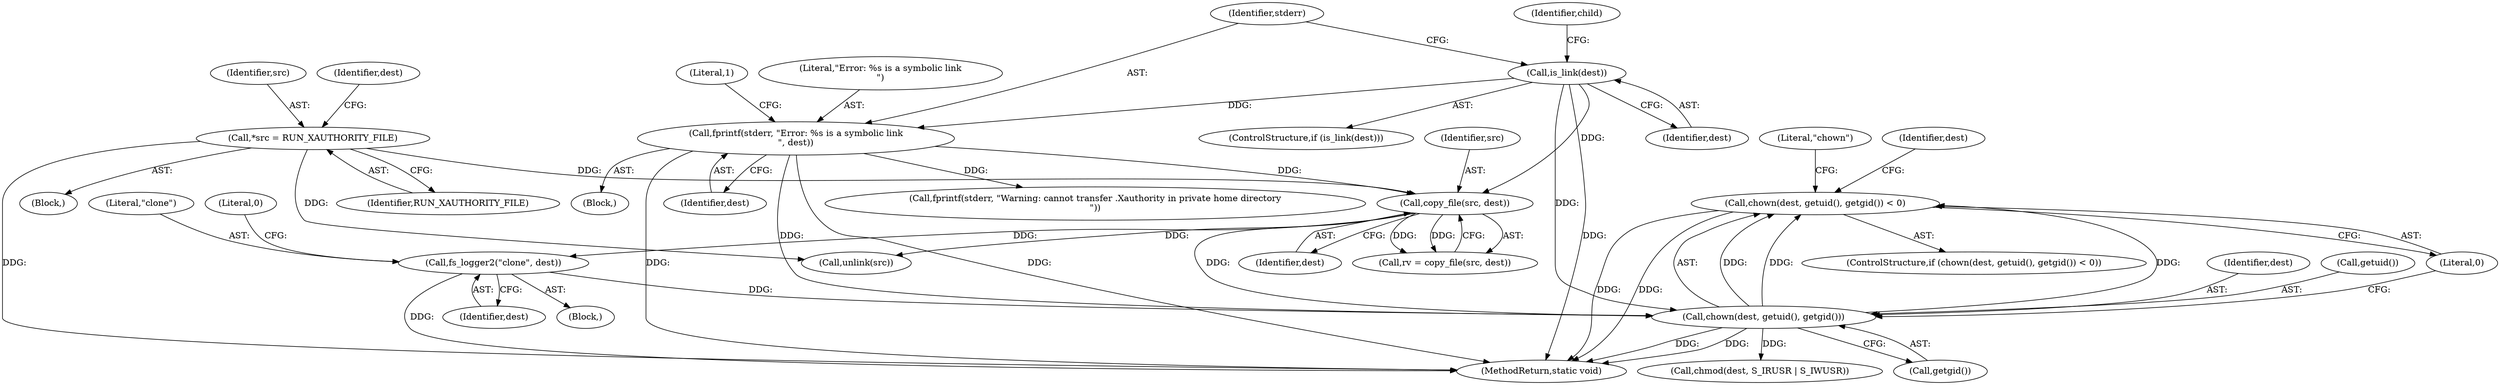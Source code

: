 digraph "0_firejail_903fd8a0789ca3cc3c21d84cd0282481515592ef_0@API" {
"1000171" [label="(Call,chown(dest, getuid(), getgid()) < 0)"];
"1000172" [label="(Call,chown(dest, getuid(), getgid()))"];
"1000122" [label="(Call,is_link(dest))"];
"1000151" [label="(Call,copy_file(src, dest))"];
"1000104" [label="(Call,*src = RUN_XAUTHORITY_FILE)"];
"1000125" [label="(Call,fprintf(stderr, \"Error: %s is a symbolic link\n\", dest))"];
"1000161" [label="(Call,fs_logger2(\"clone\", dest))"];
"1000123" [label="(Identifier,dest)"];
"1000173" [label="(Identifier,dest)"];
"1000151" [label="(Call,copy_file(src, dest))"];
"1000104" [label="(Call,*src = RUN_XAUTHORITY_FILE)"];
"1000172" [label="(Call,chown(dest, getuid(), getgid()))"];
"1000189" [label="(Call,unlink(src))"];
"1000102" [label="(Block,)"];
"1000175" [label="(Call,getgid())"];
"1000191" [label="(MethodReturn,static void)"];
"1000153" [label="(Identifier,dest)"];
"1000152" [label="(Identifier,src)"];
"1000106" [label="(Identifier,RUN_XAUTHORITY_FILE)"];
"1000174" [label="(Call,getuid())"];
"1000156" [label="(Call,fprintf(stderr, \"Warning: cannot transfer .Xauthority in private home directory\n\"))"];
"1000171" [label="(Call,chown(dest, getuid(), getgid()) < 0)"];
"1000125" [label="(Call,fprintf(stderr, \"Error: %s is a symbolic link\n\", dest))"];
"1000130" [label="(Literal,1)"];
"1000163" [label="(Identifier,dest)"];
"1000162" [label="(Literal,\"clone\")"];
"1000121" [label="(ControlStructure,if (is_link(dest)))"];
"1000160" [label="(Block,)"];
"1000176" [label="(Literal,0)"];
"1000181" [label="(Call,chmod(dest, S_IRUSR | S_IWUSR))"];
"1000127" [label="(Literal,\"Error: %s is a symbolic link\n\")"];
"1000165" [label="(Literal,0)"];
"1000128" [label="(Identifier,dest)"];
"1000126" [label="(Identifier,stderr)"];
"1000122" [label="(Call,is_link(dest))"];
"1000105" [label="(Identifier,src)"];
"1000133" [label="(Identifier,child)"];
"1000170" [label="(ControlStructure,if (chown(dest, getuid(), getgid()) < 0))"];
"1000149" [label="(Call,rv = copy_file(src, dest))"];
"1000178" [label="(Literal,\"chown\")"];
"1000112" [label="(Identifier,dest)"];
"1000161" [label="(Call,fs_logger2(\"clone\", dest))"];
"1000182" [label="(Identifier,dest)"];
"1000124" [label="(Block,)"];
"1000171" -> "1000170"  [label="AST: "];
"1000171" -> "1000176"  [label="CFG: "];
"1000172" -> "1000171"  [label="AST: "];
"1000176" -> "1000171"  [label="AST: "];
"1000178" -> "1000171"  [label="CFG: "];
"1000182" -> "1000171"  [label="CFG: "];
"1000171" -> "1000191"  [label="DDG: "];
"1000171" -> "1000191"  [label="DDG: "];
"1000172" -> "1000171"  [label="DDG: "];
"1000172" -> "1000171"  [label="DDG: "];
"1000172" -> "1000171"  [label="DDG: "];
"1000172" -> "1000175"  [label="CFG: "];
"1000173" -> "1000172"  [label="AST: "];
"1000174" -> "1000172"  [label="AST: "];
"1000175" -> "1000172"  [label="AST: "];
"1000176" -> "1000172"  [label="CFG: "];
"1000172" -> "1000191"  [label="DDG: "];
"1000172" -> "1000191"  [label="DDG: "];
"1000122" -> "1000172"  [label="DDG: "];
"1000151" -> "1000172"  [label="DDG: "];
"1000125" -> "1000172"  [label="DDG: "];
"1000161" -> "1000172"  [label="DDG: "];
"1000172" -> "1000181"  [label="DDG: "];
"1000122" -> "1000121"  [label="AST: "];
"1000122" -> "1000123"  [label="CFG: "];
"1000123" -> "1000122"  [label="AST: "];
"1000126" -> "1000122"  [label="CFG: "];
"1000133" -> "1000122"  [label="CFG: "];
"1000122" -> "1000191"  [label="DDG: "];
"1000122" -> "1000125"  [label="DDG: "];
"1000122" -> "1000151"  [label="DDG: "];
"1000151" -> "1000149"  [label="AST: "];
"1000151" -> "1000153"  [label="CFG: "];
"1000152" -> "1000151"  [label="AST: "];
"1000153" -> "1000151"  [label="AST: "];
"1000149" -> "1000151"  [label="CFG: "];
"1000151" -> "1000149"  [label="DDG: "];
"1000151" -> "1000149"  [label="DDG: "];
"1000104" -> "1000151"  [label="DDG: "];
"1000125" -> "1000151"  [label="DDG: "];
"1000151" -> "1000161"  [label="DDG: "];
"1000151" -> "1000189"  [label="DDG: "];
"1000104" -> "1000102"  [label="AST: "];
"1000104" -> "1000106"  [label="CFG: "];
"1000105" -> "1000104"  [label="AST: "];
"1000106" -> "1000104"  [label="AST: "];
"1000112" -> "1000104"  [label="CFG: "];
"1000104" -> "1000191"  [label="DDG: "];
"1000104" -> "1000189"  [label="DDG: "];
"1000125" -> "1000124"  [label="AST: "];
"1000125" -> "1000128"  [label="CFG: "];
"1000126" -> "1000125"  [label="AST: "];
"1000127" -> "1000125"  [label="AST: "];
"1000128" -> "1000125"  [label="AST: "];
"1000130" -> "1000125"  [label="CFG: "];
"1000125" -> "1000191"  [label="DDG: "];
"1000125" -> "1000191"  [label="DDG: "];
"1000125" -> "1000156"  [label="DDG: "];
"1000161" -> "1000160"  [label="AST: "];
"1000161" -> "1000163"  [label="CFG: "];
"1000162" -> "1000161"  [label="AST: "];
"1000163" -> "1000161"  [label="AST: "];
"1000165" -> "1000161"  [label="CFG: "];
"1000161" -> "1000191"  [label="DDG: "];
}
